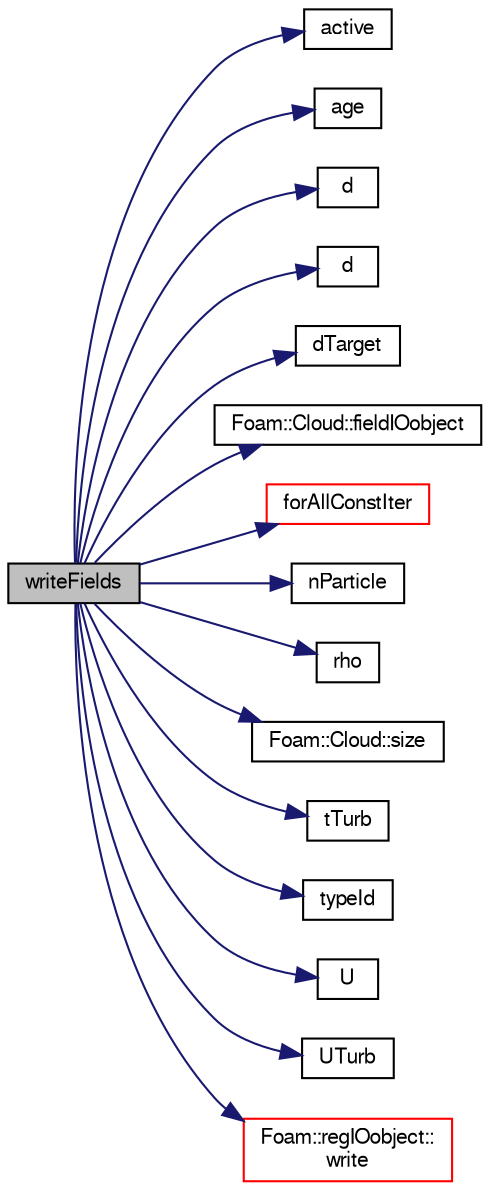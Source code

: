 digraph "writeFields"
{
  bgcolor="transparent";
  edge [fontname="FreeSans",fontsize="10",labelfontname="FreeSans",labelfontsize="10"];
  node [fontname="FreeSans",fontsize="10",shape=record];
  rankdir="LR";
  Node490 [label="writeFields",height=0.2,width=0.4,color="black", fillcolor="grey75", style="filled", fontcolor="black"];
  Node490 -> Node491 [color="midnightblue",fontsize="10",style="solid",fontname="FreeSans"];
  Node491 [label="active",height=0.2,width=0.4,color="black",URL="$a23878.html#ad9735e23cb0888fb98e1c5893aecff7e",tooltip="Return const access to active flag. "];
  Node490 -> Node492 [color="midnightblue",fontsize="10",style="solid",fontname="FreeSans"];
  Node492 [label="age",height=0.2,width=0.4,color="black",URL="$a23878.html#ae6fcaa64fadc748a9ae543766d25f876",tooltip="Return const access to the age. "];
  Node490 -> Node493 [color="midnightblue",fontsize="10",style="solid",fontname="FreeSans"];
  Node493 [label="d",height=0.2,width=0.4,color="black",URL="$a38951.html#aa182a9055736468dd160f12649a01fd1"];
  Node490 -> Node494 [color="midnightblue",fontsize="10",style="solid",fontname="FreeSans"];
  Node494 [label="d",height=0.2,width=0.4,color="black",URL="$a23878.html#a4021481c538e4f3a8507462ec520c077",tooltip="Return const access to diameter. "];
  Node490 -> Node495 [color="midnightblue",fontsize="10",style="solid",fontname="FreeSans"];
  Node495 [label="dTarget",height=0.2,width=0.4,color="black",URL="$a23878.html#a7edf73a0db4f7f1bf6f7286d5292a6e9",tooltip="Return const access to target diameter. "];
  Node490 -> Node496 [color="midnightblue",fontsize="10",style="solid",fontname="FreeSans"];
  Node496 [label="Foam::Cloud::fieldIOobject",height=0.2,width=0.4,color="black",URL="$a23562.html#a96931e0eb11f9d9cd97e964e030a2c34",tooltip="Helper to construct IOobject for field and current time. "];
  Node490 -> Node497 [color="midnightblue",fontsize="10",style="solid",fontname="FreeSans"];
  Node497 [label="forAllConstIter",height=0.2,width=0.4,color="red",URL="$a38141.html#ae21e2836509b0fa7f7cedf6493b11b09"];
  Node490 -> Node799 [color="midnightblue",fontsize="10",style="solid",fontname="FreeSans"];
  Node799 [label="nParticle",height=0.2,width=0.4,color="black",URL="$a23878.html#a646682144fb238d80a425aa5b0bc0835",tooltip="Return const access to number of particles. "];
  Node490 -> Node800 [color="midnightblue",fontsize="10",style="solid",fontname="FreeSans"];
  Node800 [label="rho",height=0.2,width=0.4,color="black",URL="$a23878.html#a92b5c020a533d9f974e6ddc84050be6c",tooltip="Return const access to density. "];
  Node490 -> Node801 [color="midnightblue",fontsize="10",style="solid",fontname="FreeSans"];
  Node801 [label="Foam::Cloud::size",height=0.2,width=0.4,color="black",URL="$a23562.html#a9facbf0a118d395c89884e45a5ca4e4b"];
  Node490 -> Node802 [color="midnightblue",fontsize="10",style="solid",fontname="FreeSans"];
  Node802 [label="tTurb",height=0.2,width=0.4,color="black",URL="$a23878.html#a1c07afe3347824569598ad07d83aaedc",tooltip="Return const access to time spent in turbulent eddy. "];
  Node490 -> Node803 [color="midnightblue",fontsize="10",style="solid",fontname="FreeSans"];
  Node803 [label="typeId",height=0.2,width=0.4,color="black",URL="$a23878.html#a11519c8ac9e5873ad6ba4ad97a064c6a",tooltip="Return const access to type id. "];
  Node490 -> Node804 [color="midnightblue",fontsize="10",style="solid",fontname="FreeSans"];
  Node804 [label="U",height=0.2,width=0.4,color="black",URL="$a23878.html#a2da97b6a54ebcce689188d39a79ded21",tooltip="Return const access to velocity. "];
  Node490 -> Node805 [color="midnightblue",fontsize="10",style="solid",fontname="FreeSans"];
  Node805 [label="UTurb",height=0.2,width=0.4,color="black",URL="$a23878.html#aed1b10e2c63aefb332fc6361e85a9cee",tooltip="Return const access to turbulent velocity fluctuation. "];
  Node490 -> Node790 [color="midnightblue",fontsize="10",style="solid",fontname="FreeSans"];
  Node790 [label="Foam::regIOobject::\lwrite",height=0.2,width=0.4,color="red",URL="$a26334.html#ad48b7b943e88478c15879659cce7aebc",tooltip="Write using setting from DB. "];
}
